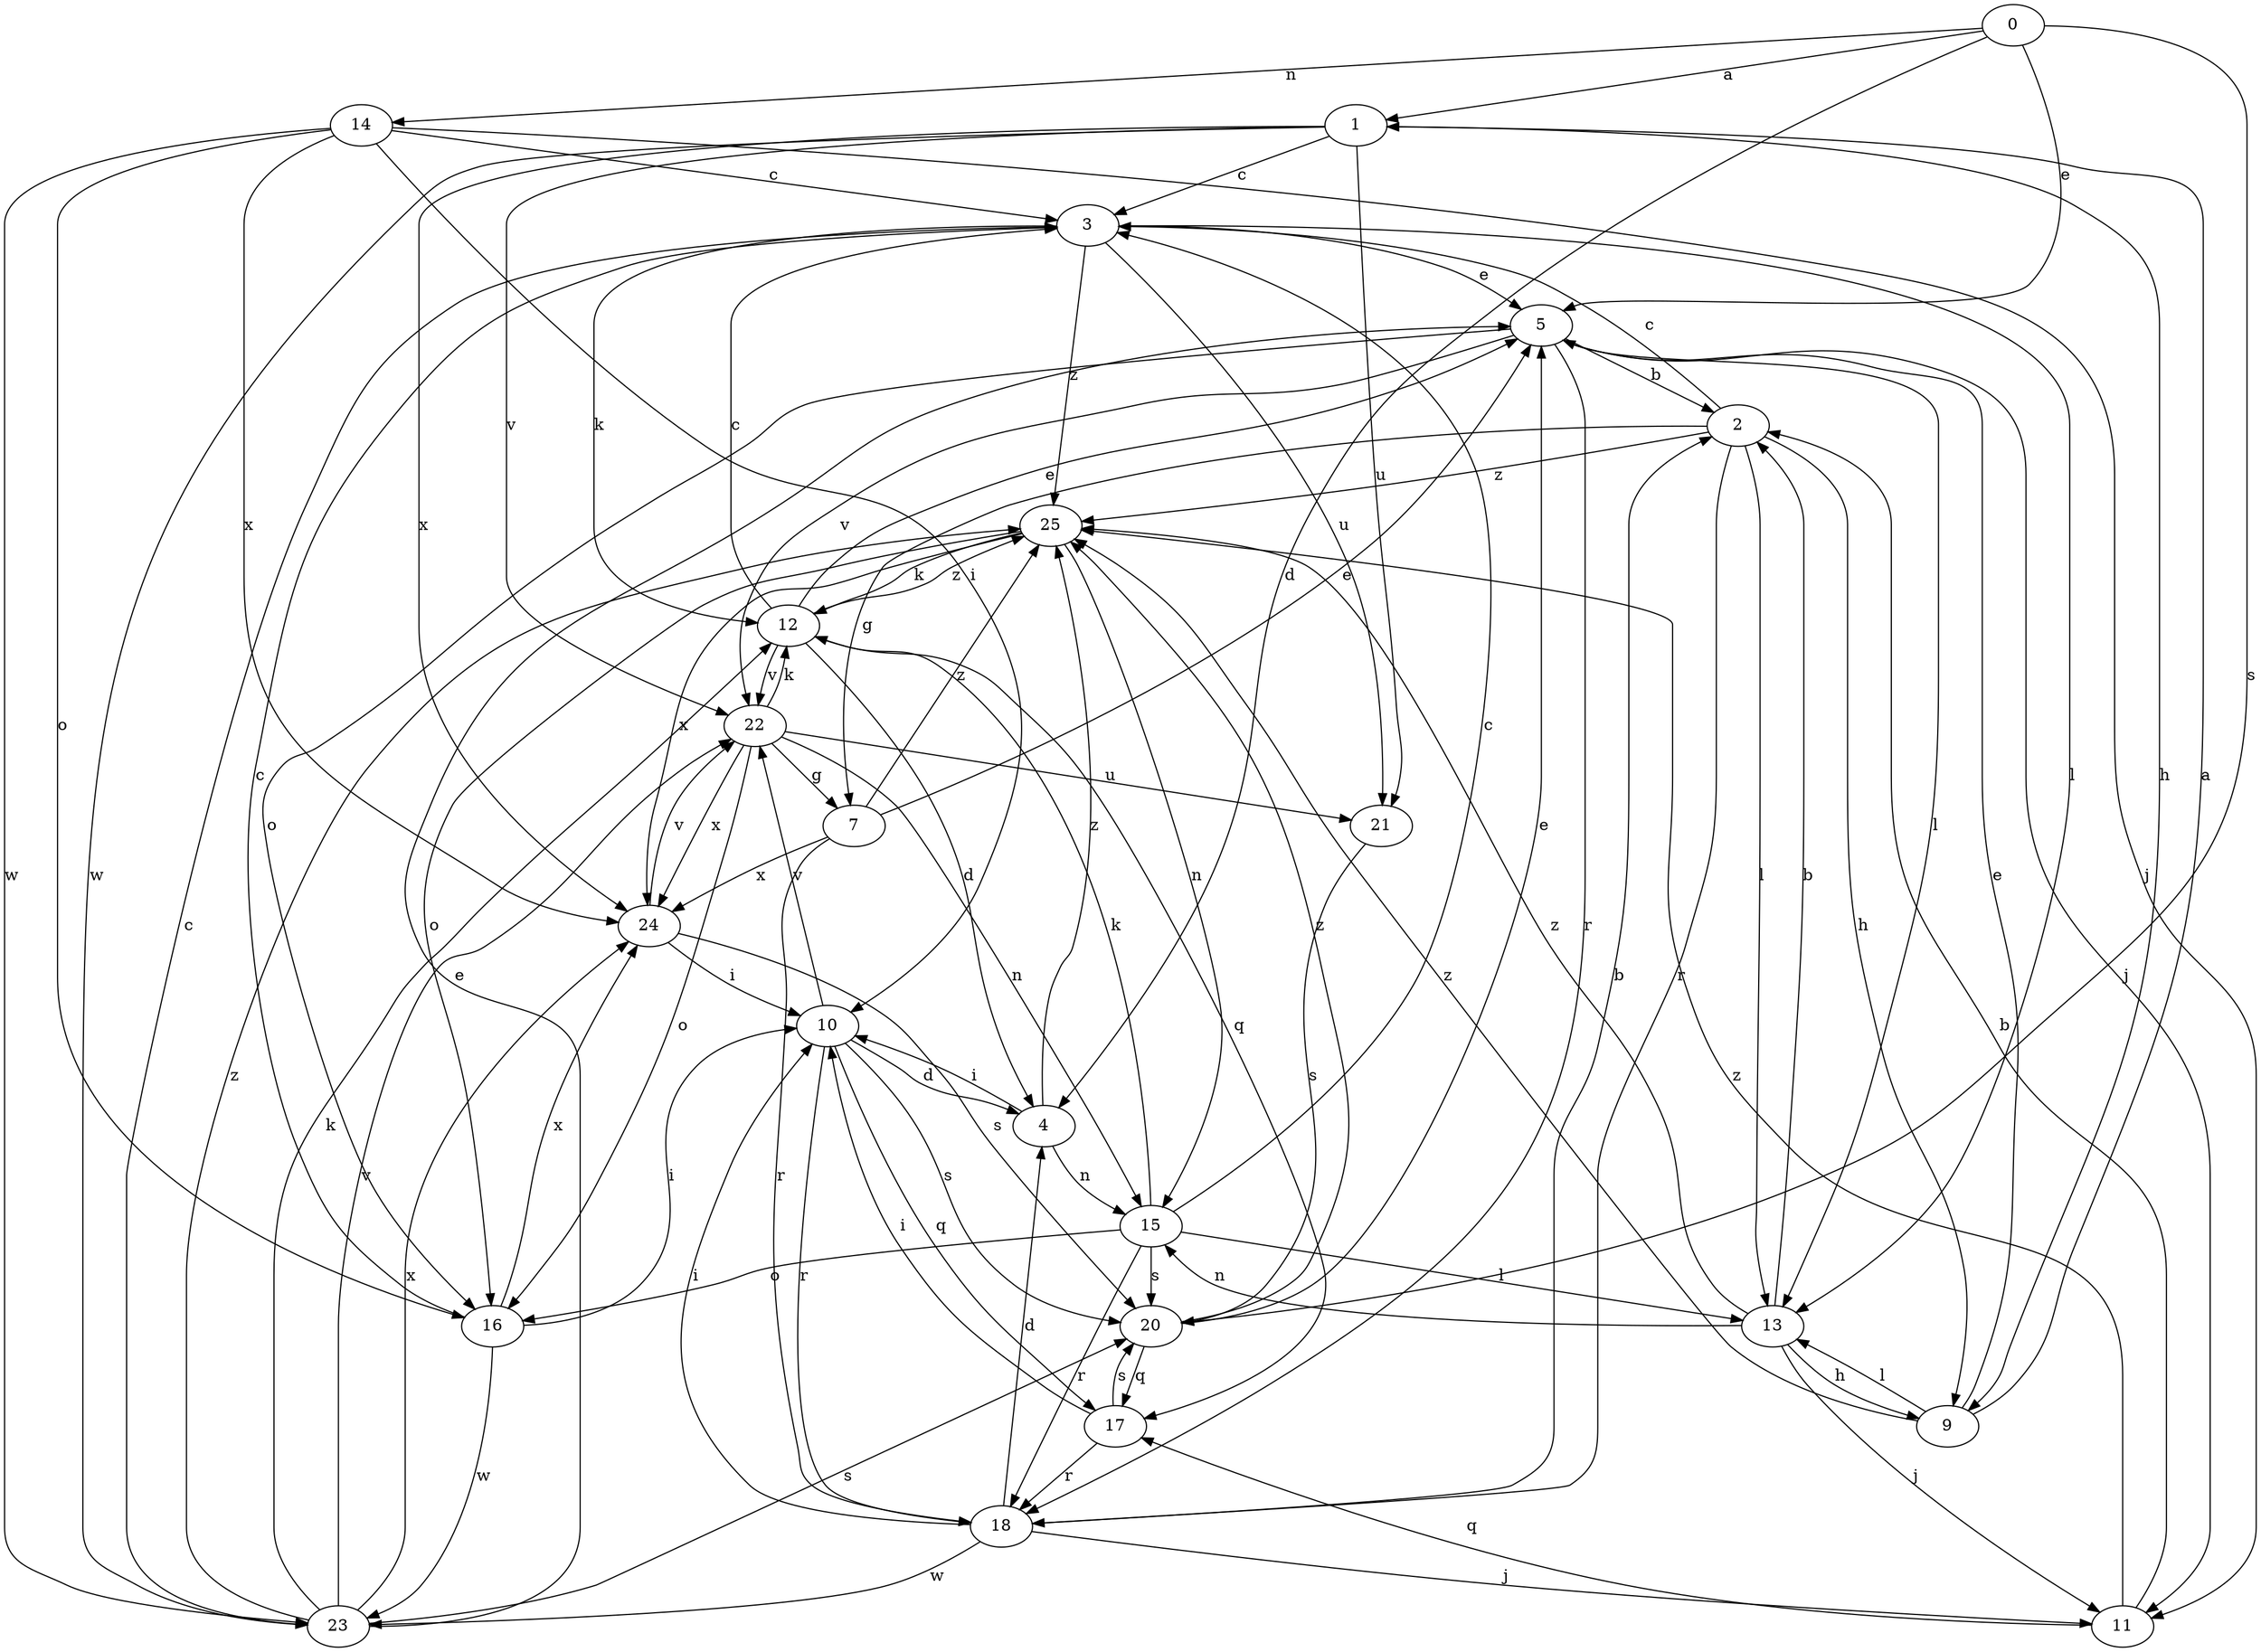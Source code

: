 strict digraph  {
0;
1;
2;
3;
4;
5;
7;
9;
10;
11;
12;
13;
14;
15;
16;
17;
18;
20;
21;
22;
23;
24;
25;
0 -> 1  [label=a];
0 -> 4  [label=d];
0 -> 5  [label=e];
0 -> 14  [label=n];
0 -> 20  [label=s];
1 -> 3  [label=c];
1 -> 9  [label=h];
1 -> 21  [label=u];
1 -> 22  [label=v];
1 -> 23  [label=w];
1 -> 24  [label=x];
2 -> 3  [label=c];
2 -> 7  [label=g];
2 -> 9  [label=h];
2 -> 13  [label=l];
2 -> 18  [label=r];
2 -> 25  [label=z];
3 -> 5  [label=e];
3 -> 12  [label=k];
3 -> 13  [label=l];
3 -> 21  [label=u];
3 -> 25  [label=z];
4 -> 10  [label=i];
4 -> 15  [label=n];
4 -> 25  [label=z];
5 -> 2  [label=b];
5 -> 11  [label=j];
5 -> 13  [label=l];
5 -> 16  [label=o];
5 -> 18  [label=r];
5 -> 22  [label=v];
7 -> 5  [label=e];
7 -> 18  [label=r];
7 -> 24  [label=x];
7 -> 25  [label=z];
9 -> 1  [label=a];
9 -> 5  [label=e];
9 -> 13  [label=l];
9 -> 25  [label=z];
10 -> 4  [label=d];
10 -> 17  [label=q];
10 -> 18  [label=r];
10 -> 20  [label=s];
10 -> 22  [label=v];
11 -> 2  [label=b];
11 -> 17  [label=q];
11 -> 25  [label=z];
12 -> 3  [label=c];
12 -> 4  [label=d];
12 -> 5  [label=e];
12 -> 17  [label=q];
12 -> 22  [label=v];
12 -> 25  [label=z];
13 -> 2  [label=b];
13 -> 9  [label=h];
13 -> 11  [label=j];
13 -> 15  [label=n];
13 -> 25  [label=z];
14 -> 3  [label=c];
14 -> 10  [label=i];
14 -> 11  [label=j];
14 -> 16  [label=o];
14 -> 23  [label=w];
14 -> 24  [label=x];
15 -> 3  [label=c];
15 -> 12  [label=k];
15 -> 13  [label=l];
15 -> 16  [label=o];
15 -> 18  [label=r];
15 -> 20  [label=s];
16 -> 3  [label=c];
16 -> 10  [label=i];
16 -> 23  [label=w];
16 -> 24  [label=x];
17 -> 10  [label=i];
17 -> 18  [label=r];
17 -> 20  [label=s];
18 -> 2  [label=b];
18 -> 4  [label=d];
18 -> 10  [label=i];
18 -> 11  [label=j];
18 -> 23  [label=w];
20 -> 5  [label=e];
20 -> 17  [label=q];
20 -> 25  [label=z];
21 -> 20  [label=s];
22 -> 7  [label=g];
22 -> 12  [label=k];
22 -> 15  [label=n];
22 -> 16  [label=o];
22 -> 21  [label=u];
22 -> 24  [label=x];
23 -> 3  [label=c];
23 -> 5  [label=e];
23 -> 12  [label=k];
23 -> 20  [label=s];
23 -> 22  [label=v];
23 -> 24  [label=x];
23 -> 25  [label=z];
24 -> 10  [label=i];
24 -> 20  [label=s];
24 -> 22  [label=v];
25 -> 12  [label=k];
25 -> 15  [label=n];
25 -> 16  [label=o];
25 -> 24  [label=x];
}
